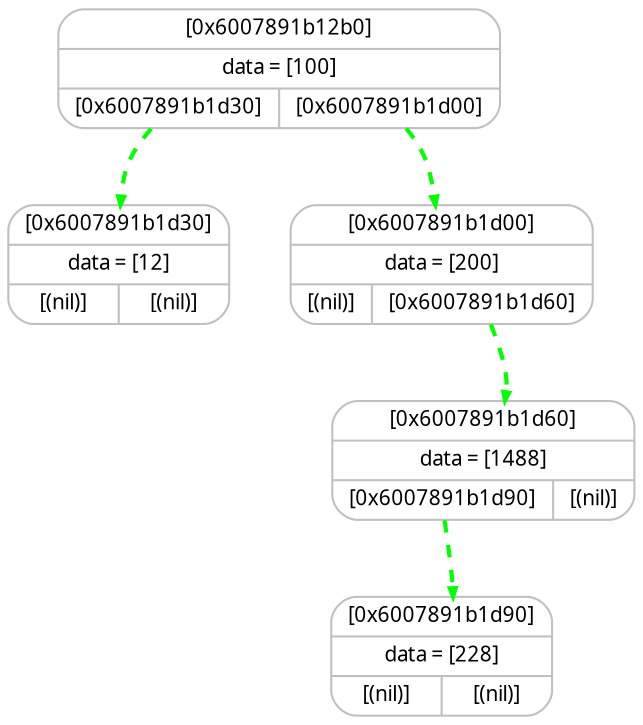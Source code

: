 digraph binaryTree {
splines=curved;
rankdir=HR;
nodesep=0.4;
node [shape=record, fontname="JetBrains Mono", fontsize="10", color="gray", style="rounded"];
edge [style=dashed, color="green", weight="10", penwidth="2", arrowsize="0.4"];
p0x6007891b12b0 [label = "{ <p> [0x6007891b12b0] | <d> data = [100] | { <l> [0x6007891b1d30] | <r> [0x6007891b1d00] }}"];
p0x6007891b1d30 [label = "{ <p> [0x6007891b1d30] | <d> data = [12] | { <l> [(nil)] | <r> [(nil)] }}"];
p0x6007891b1d00 [label = "{ <p> [0x6007891b1d00] | <d> data = [200] | { <l> [(nil)] | <r> [0x6007891b1d60] }}"];
p0x6007891b1d60 [label = "{ <p> [0x6007891b1d60] | <d> data = [1488] | { <l> [0x6007891b1d90] | <r> [(nil)] }}"];
p0x6007891b1d90 [label = "{ <p> [0x6007891b1d90] | <d> data = [228] | { <l> [(nil)] | <r> [(nil)] }}"];
p0x6007891b12b0:<l> -> p0x6007891b1d30
p0x6007891b12b0:<r> -> p0x6007891b1d00
p0x6007891b1d00:<r> -> p0x6007891b1d60
p0x6007891b1d60:<l> -> p0x6007891b1d90
}
